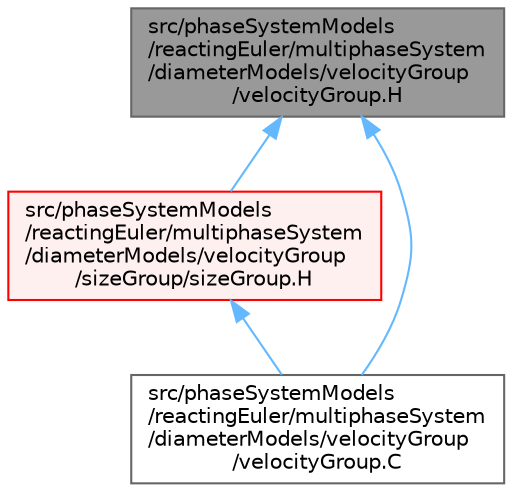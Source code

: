 digraph "src/phaseSystemModels/reactingEuler/multiphaseSystem/diameterModels/velocityGroup/velocityGroup.H"
{
 // LATEX_PDF_SIZE
  bgcolor="transparent";
  edge [fontname=Helvetica,fontsize=10,labelfontname=Helvetica,labelfontsize=10];
  node [fontname=Helvetica,fontsize=10,shape=box,height=0.2,width=0.4];
  Node1 [id="Node000001",label="src/phaseSystemModels\l/reactingEuler/multiphaseSystem\l/diameterModels/velocityGroup\l/velocityGroup.H",height=0.2,width=0.4,color="gray40", fillcolor="grey60", style="filled", fontcolor="black",tooltip=" "];
  Node1 -> Node2 [id="edge1_Node000001_Node000002",dir="back",color="steelblue1",style="solid",tooltip=" "];
  Node2 [id="Node000002",label="src/phaseSystemModels\l/reactingEuler/multiphaseSystem\l/diameterModels/velocityGroup\l/sizeGroup/sizeGroup.H",height=0.2,width=0.4,color="red", fillcolor="#FFF0F0", style="filled",URL="$sizeGroup_8H.html",tooltip=" "];
  Node2 -> Node5 [id="edge2_Node000002_Node000005",dir="back",color="steelblue1",style="solid",tooltip=" "];
  Node5 [id="Node000005",label="src/phaseSystemModels\l/reactingEuler/multiphaseSystem\l/diameterModels/velocityGroup\l/velocityGroup.C",height=0.2,width=0.4,color="grey40", fillcolor="white", style="filled",URL="$velocityGroup_8C.html",tooltip=" "];
  Node1 -> Node5 [id="edge3_Node000001_Node000005",dir="back",color="steelblue1",style="solid",tooltip=" "];
}
